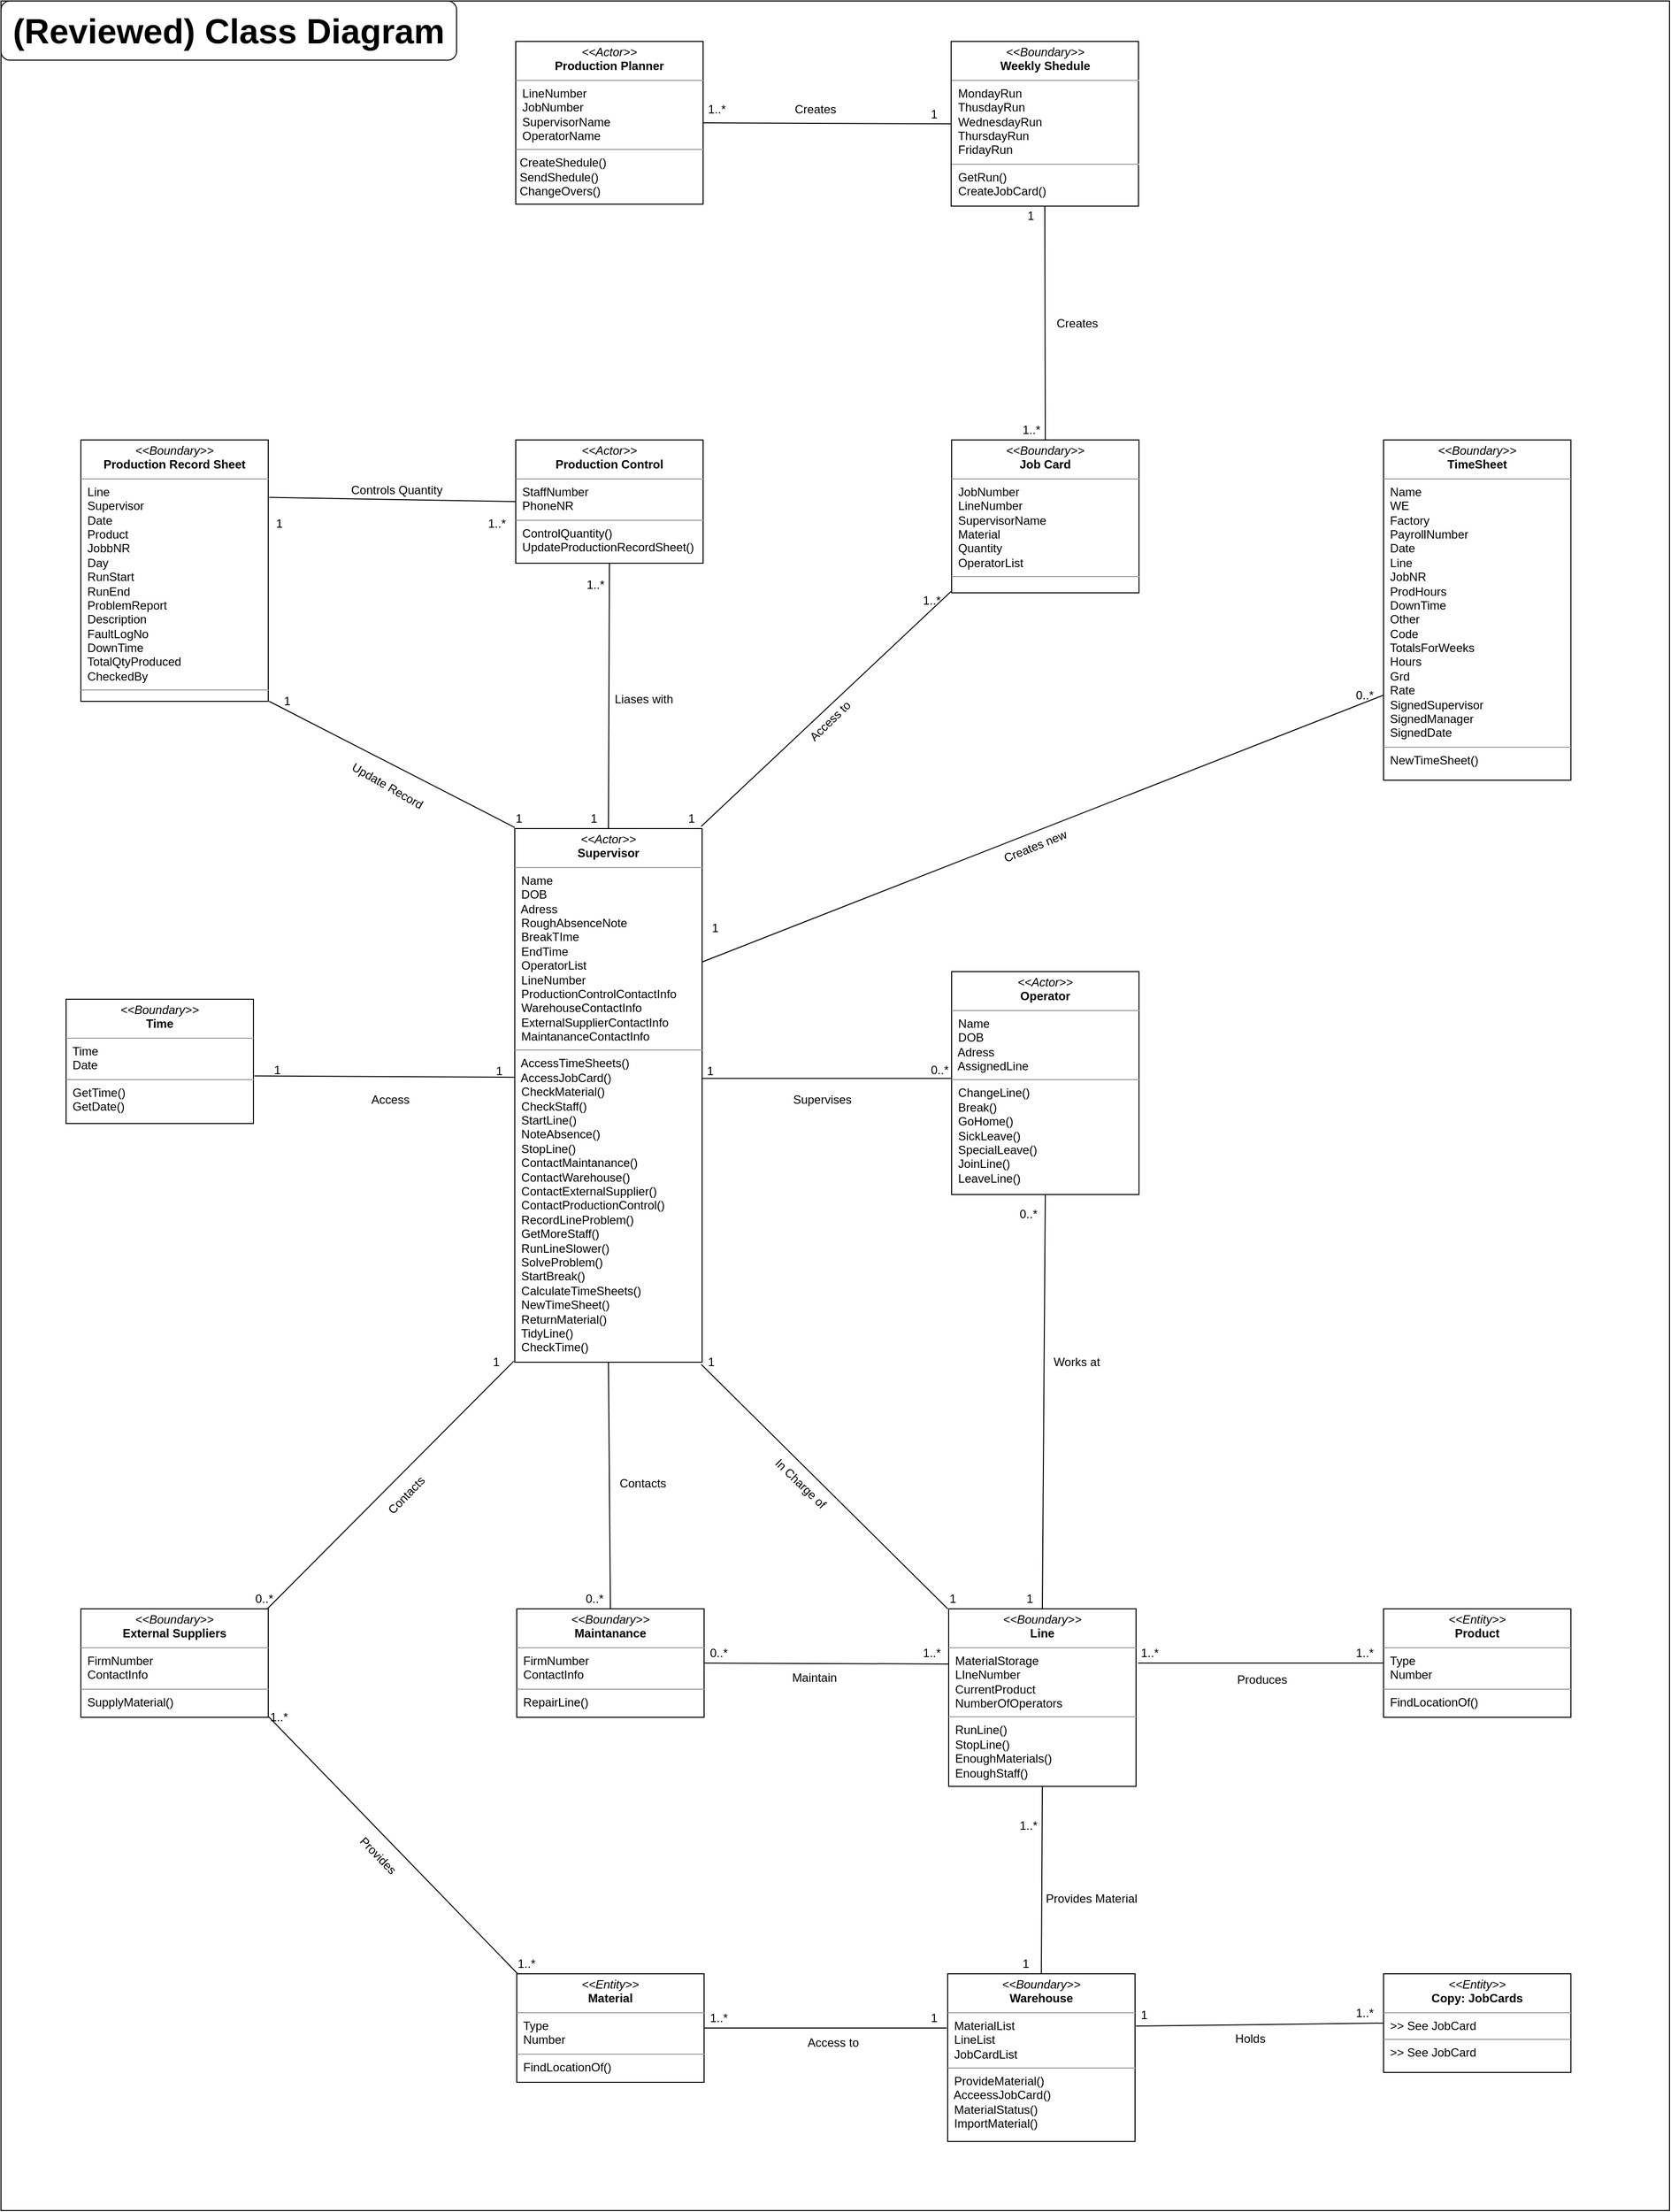 <mxfile version="12.2.7" type="device" pages="1"><diagram id="5QworketsmfXrY-JUA5G" name="Page-1"><mxGraphModel dx="2875" dy="2269" grid="1" gridSize="10" guides="1" tooltips="1" connect="1" arrows="1" fold="1" page="1" pageScale="1" pageWidth="827" pageHeight="1169" math="0" shadow="0"><root><mxCell id="0"/><mxCell id="1" parent="0"/><mxCell id="z0A65THuKtjMhxNCTM_S-40" value="" style="rounded=0;whiteSpace=wrap;html=1;" vertex="1" parent="1"><mxGeometry x="-2" y="-1000" width="1692" height="2240" as="geometry"/></mxCell><mxCell id="xFAMUJxWdPR2LXAcbmg6-12" value="" style="endArrow=none;html=1;entryX=0.995;entryY=0.468;entryDx=0;entryDy=0;exitX=0;exitY=0.479;exitDx=0;exitDy=0;entryPerimeter=0;exitPerimeter=0;" parent="1" source="z0A65THuKtjMhxNCTM_S-24" target="z0A65THuKtjMhxNCTM_S-9" edge="1"><mxGeometry width="50" height="50" relative="1" as="geometry"><mxPoint x="960" y="74" as="sourcePoint"/><mxPoint x="749.5" y="370" as="targetPoint"/></mxGeometry></mxCell><mxCell id="xFAMUJxWdPR2LXAcbmg6-13" value="" style="shape=image;html=1;verticalAlign=top;verticalLabelPosition=bottom;labelBackgroundColor=#ffffff;imageAspect=0;aspect=fixed;image=https://cdn4.iconfinder.com/data/icons/ionicons/512/icon-arrow-right-b-128.png" parent="1" vertex="1"><mxGeometry x="856" y="100" width="28" height="28" as="geometry"/></mxCell><mxCell id="xFAMUJxWdPR2LXAcbmg6-15" value="" style="shape=image;html=1;verticalAlign=top;verticalLabelPosition=bottom;labelBackgroundColor=#ffffff;imageAspect=0;aspect=fixed;image=https://cdn4.iconfinder.com/data/icons/ionicons/512/icon-arrow-right-b-128.png;rotation=35;" parent="1" vertex="1"><mxGeometry x="826" y="517.5" width="28" height="28" as="geometry"/></mxCell><mxCell id="xFAMUJxWdPR2LXAcbmg6-16" value="Supervises" style="text;html=1;strokeColor=none;fillColor=none;align=center;verticalAlign=middle;whiteSpace=wrap;rounded=0;" parent="1" vertex="1"><mxGeometry x="796" y="104" width="70" height="20" as="geometry"/></mxCell><mxCell id="xFAMUJxWdPR2LXAcbmg6-19" value="" style="endArrow=none;html=1;entryX=0.995;entryY=1.004;entryDx=0;entryDy=0;exitX=-0.005;exitY=0;exitDx=0;exitDy=0;entryPerimeter=0;exitPerimeter=0;" parent="1" source="z0A65THuKtjMhxNCTM_S-27" target="z0A65THuKtjMhxNCTM_S-9" edge="1"><mxGeometry width="50" height="50" relative="1" as="geometry"><mxPoint x="917.18" y="595.5" as="sourcePoint"/><mxPoint x="674.32" y="382.65" as="targetPoint"/></mxGeometry></mxCell><mxCell id="xFAMUJxWdPR2LXAcbmg6-20" value="In Charge of" style="text;html=1;strokeColor=none;fillColor=none;align=center;verticalAlign=middle;whiteSpace=wrap;rounded=0;rotation=44;" parent="1" vertex="1"><mxGeometry x="773.5" y="493" width="70" height="20" as="geometry"/></mxCell><mxCell id="xFAMUJxWdPR2LXAcbmg6-23" value="" style="endArrow=none;html=1;entryX=0.5;entryY=0;entryDx=0;entryDy=0;exitX=0.5;exitY=1;exitDx=0;exitDy=0;" parent="1" source="z0A65THuKtjMhxNCTM_S-27" target="z0A65THuKtjMhxNCTM_S-32" edge="1"><mxGeometry width="50" height="50" relative="1" as="geometry"><mxPoint x="1226" y="798" as="sourcePoint"/><mxPoint x="1226" y="1034" as="targetPoint"/></mxGeometry></mxCell><mxCell id="xFAMUJxWdPR2LXAcbmg6-24" value="" style="shape=image;html=1;verticalAlign=top;verticalLabelPosition=bottom;labelBackgroundColor=#ffffff;imageAspect=0;aspect=fixed;image=https://cdn4.iconfinder.com/data/icons/ionicons/512/icon-arrow-right-b-128.png;direction=north;" parent="1" vertex="1"><mxGeometry x="1054" y="888" width="28" height="28" as="geometry"/></mxCell><mxCell id="xFAMUJxWdPR2LXAcbmg6-25" value="Provides Material" style="text;html=1;strokeColor=none;fillColor=none;align=center;verticalAlign=middle;whiteSpace=wrap;rounded=0;" parent="1" vertex="1"><mxGeometry x="1054" y="914" width="100" height="20" as="geometry"/></mxCell><mxCell id="xFAMUJxWdPR2LXAcbmg6-30" value="" style="endArrow=none;html=1;entryX=1;entryY=0.5;entryDx=0;entryDy=0;" parent="1" target="z0A65THuKtjMhxNCTM_S-30" edge="1"><mxGeometry width="50" height="50" relative="1" as="geometry"><mxPoint x="957" y="1055" as="sourcePoint"/><mxPoint x="928.5" y="1189" as="targetPoint"/></mxGeometry></mxCell><mxCell id="xFAMUJxWdPR2LXAcbmg6-31" value="Holds" style="text;html=1;strokeColor=none;fillColor=none;align=center;verticalAlign=middle;whiteSpace=wrap;rounded=0;" parent="1" vertex="1"><mxGeometry x="1229.5" y="1056" width="70" height="20" as="geometry"/></mxCell><mxCell id="xFAMUJxWdPR2LXAcbmg6-32" value="" style="shape=image;html=1;verticalAlign=top;verticalLabelPosition=bottom;labelBackgroundColor=#ffffff;imageAspect=0;aspect=fixed;image=https://cdn4.iconfinder.com/data/icons/ionicons/512/icon-arrow-right-b-128.png;rotation=90;direction=north;" parent="1" vertex="1"><mxGeometry x="1276" y="1052" width="28" height="28" as="geometry"/></mxCell><mxCell id="xFAMUJxWdPR2LXAcbmg6-35" value="" style="endArrow=none;html=1;entryX=1.005;entryY=0.617;entryDx=0;entryDy=0;entryPerimeter=0;exitX=0;exitY=0.466;exitDx=0;exitDy=0;exitPerimeter=0;" parent="1" source="z0A65THuKtjMhxNCTM_S-9" target="z0A65THuKtjMhxNCTM_S-20" edge="1"><mxGeometry width="50" height="50" relative="1" as="geometry"><mxPoint x="510" y="90" as="sourcePoint"/><mxPoint x="280" y="95" as="targetPoint"/></mxGeometry></mxCell><mxCell id="xFAMUJxWdPR2LXAcbmg6-36" value="Access" style="text;html=1;strokeColor=none;fillColor=none;align=center;verticalAlign=middle;whiteSpace=wrap;rounded=0;rotation=0;" parent="1" vertex="1"><mxGeometry x="358" y="104" width="70" height="20" as="geometry"/></mxCell><mxCell id="xFAMUJxWdPR2LXAcbmg6-38" value="" style="endArrow=none;html=1;entryX=0.5;entryY=0;entryDx=0;entryDy=0;exitX=0.5;exitY=1;exitDx=0;exitDy=0;" parent="1" source="z0A65THuKtjMhxNCTM_S-24" target="z0A65THuKtjMhxNCTM_S-27" edge="1"><mxGeometry width="50" height="50" relative="1" as="geometry"><mxPoint x="1216.5" y="267.5" as="sourcePoint"/><mxPoint x="1216.5" y="487.5" as="targetPoint"/></mxGeometry></mxCell><mxCell id="xFAMUJxWdPR2LXAcbmg6-39" value="" style="shape=image;html=1;verticalAlign=top;verticalLabelPosition=bottom;labelBackgroundColor=#ffffff;imageAspect=0;aspect=fixed;image=https://cdn4.iconfinder.com/data/icons/ionicons/512/icon-arrow-right-b-128.png;rotation=-180;direction=north;" parent="1" vertex="1"><mxGeometry x="1061" y="380" width="28" height="28" as="geometry"/></mxCell><mxCell id="xFAMUJxWdPR2LXAcbmg6-40" value="Works at" style="text;html=1;strokeColor=none;fillColor=none;align=center;verticalAlign=middle;whiteSpace=wrap;rounded=0;rotation=0;" parent="1" vertex="1"><mxGeometry x="1054" y="370" width="70" height="20" as="geometry"/></mxCell><mxCell id="xFAMUJxWdPR2LXAcbmg6-42" value="" style="endArrow=none;html=1;entryX=0.5;entryY=0;entryDx=0;entryDy=0;exitX=0.5;exitY=1;exitDx=0;exitDy=0;" parent="1" source="z0A65THuKtjMhxNCTM_S-14" target="z0A65THuKtjMhxNCTM_S-9" edge="1"><mxGeometry width="50" height="50" relative="1" as="geometry"><mxPoint x="600" y="-395.5" as="sourcePoint"/><mxPoint x="600" y="-165.5" as="targetPoint"/></mxGeometry></mxCell><mxCell id="xFAMUJxWdPR2LXAcbmg6-43" value="" style="shape=image;html=1;verticalAlign=top;verticalLabelPosition=bottom;labelBackgroundColor=#ffffff;imageAspect=0;aspect=fixed;image=https://cdn4.iconfinder.com/data/icons/ionicons/512/icon-arrow-right-b-128.png;rotation=90;direction=west;" parent="1" vertex="1"><mxGeometry x="615" y="-320.5" width="28" height="28" as="geometry"/></mxCell><mxCell id="xFAMUJxWdPR2LXAcbmg6-44" value="Liases with" style="text;html=1;strokeColor=none;fillColor=none;align=center;verticalAlign=middle;whiteSpace=wrap;rounded=0;" parent="1" vertex="1"><mxGeometry x="615" y="-302.5" width="70" height="20" as="geometry"/></mxCell><mxCell id="xFAMUJxWdPR2LXAcbmg6-46" value="" style="endArrow=none;html=1;entryX=1.005;entryY=0.22;entryDx=0;entryDy=0;exitX=0;exitY=0.5;exitDx=0;exitDy=0;entryPerimeter=0;" parent="1" source="z0A65THuKtjMhxNCTM_S-14" target="z0A65THuKtjMhxNCTM_S-17" edge="1"><mxGeometry width="50" height="50" relative="1" as="geometry"><mxPoint x="514.5" y="-584.5" as="sourcePoint"/><mxPoint x="274.5" y="-584.5" as="targetPoint"/></mxGeometry></mxCell><mxCell id="xFAMUJxWdPR2LXAcbmg6-47" value="" style="shape=image;html=1;verticalAlign=top;verticalLabelPosition=bottom;labelBackgroundColor=#ffffff;imageAspect=0;aspect=fixed;image=https://cdn4.iconfinder.com/data/icons/ionicons/512/icon-arrow-right-b-128.png;direction=west;" parent="1" vertex="1"><mxGeometry x="332" y="-518" width="28" height="28" as="geometry"/></mxCell><mxCell id="xFAMUJxWdPR2LXAcbmg6-48" value="Controls Quantity" style="text;html=1;strokeColor=none;fillColor=none;align=center;verticalAlign=middle;whiteSpace=wrap;rounded=0;" parent="1" vertex="1"><mxGeometry x="342" y="-514" width="115" height="20" as="geometry"/></mxCell><mxCell id="xFAMUJxWdPR2LXAcbmg6-49" value="" style="endArrow=none;html=1;entryX=0;entryY=-0.002;entryDx=0;entryDy=0;exitX=1.005;exitY=1;exitDx=0;exitDy=0;entryPerimeter=0;exitPerimeter=0;" parent="1" source="z0A65THuKtjMhxNCTM_S-17" target="z0A65THuKtjMhxNCTM_S-9" edge="1"><mxGeometry width="50" height="50" relative="1" as="geometry"><mxPoint x="198" y="-238" as="sourcePoint"/><mxPoint x="439.98" y="-10" as="targetPoint"/></mxGeometry></mxCell><mxCell id="xFAMUJxWdPR2LXAcbmg6-50" value="" style="shape=image;html=1;verticalAlign=top;verticalLabelPosition=bottom;labelBackgroundColor=#ffffff;imageAspect=0;aspect=fixed;image=https://cdn4.iconfinder.com/data/icons/ionicons/512/icon-arrow-right-b-128.png;rotation=-65;direction=north;" parent="1" vertex="1"><mxGeometry x="334" y="-243.5" width="28" height="28" as="geometry"/></mxCell><mxCell id="xFAMUJxWdPR2LXAcbmg6-51" value="Update Record" style="text;html=1;strokeColor=none;fillColor=none;align=center;verticalAlign=middle;whiteSpace=wrap;rounded=0;rotation=30;direction=west;" parent="1" vertex="1"><mxGeometry x="342" y="-215.5" width="96" height="23" as="geometry"/></mxCell><mxCell id="xFAMUJxWdPR2LXAcbmg6-57" value="" style="shape=image;html=1;verticalAlign=top;verticalLabelPosition=bottom;labelBackgroundColor=#ffffff;imageAspect=0;aspect=fixed;image=https://cdn4.iconfinder.com/data/icons/ionicons/512/icon-arrow-right-b-128.png;direction=west;" parent="1" vertex="1"><mxGeometry x="348" y="99" width="28" height="28" as="geometry"/></mxCell><mxCell id="xFAMUJxWdPR2LXAcbmg6-58" value="" style="endArrow=none;html=1;entryX=0.995;entryY=-0.004;entryDx=0;entryDy=0;exitX=-0.003;exitY=0.991;exitDx=0;exitDy=0;entryPerimeter=0;exitPerimeter=0;" parent="1" source="z0A65THuKtjMhxNCTM_S-4" target="z0A65THuKtjMhxNCTM_S-9" edge="1"><mxGeometry width="50" height="50" relative="1" as="geometry"><mxPoint x="950.98" y="-405.5" as="sourcePoint"/><mxPoint x="707.02" y="-173.5" as="targetPoint"/></mxGeometry></mxCell><mxCell id="xFAMUJxWdPR2LXAcbmg6-63" value="" style="endArrow=none;html=1;entryX=1;entryY=0.25;entryDx=0;entryDy=0;exitX=0;exitY=0.75;exitDx=0;exitDy=0;" parent="1" source="z0A65THuKtjMhxNCTM_S-22" target="z0A65THuKtjMhxNCTM_S-9" edge="1"><mxGeometry width="50" height="50" relative="1" as="geometry"><mxPoint x="1390" y="-244" as="sourcePoint"/><mxPoint x="820" y="-13" as="targetPoint"/></mxGeometry></mxCell><mxCell id="xFAMUJxWdPR2LXAcbmg6-64" value="" style="endArrow=none;html=1;entryX=1;entryY=0.5;entryDx=0;entryDy=0;exitX=0;exitY=0.5;exitDx=0;exitDy=0;" parent="1" source="z0A65THuKtjMhxNCTM_S-2" target="z0A65THuKtjMhxNCTM_S-1" edge="1"><mxGeometry width="50" height="50" relative="1" as="geometry"><mxPoint x="977" y="-890.5" as="sourcePoint"/><mxPoint x="737" y="-890.5" as="targetPoint"/></mxGeometry></mxCell><mxCell id="xFAMUJxWdPR2LXAcbmg6-65" value="" style="endArrow=none;html=1;entryX=0.5;entryY=0;entryDx=0;entryDy=0;exitX=0.5;exitY=1;exitDx=0;exitDy=0;" parent="1" source="z0A65THuKtjMhxNCTM_S-2" target="z0A65THuKtjMhxNCTM_S-4" edge="1"><mxGeometry width="50" height="50" relative="1" as="geometry"><mxPoint x="1081.5" y="-795.5" as="sourcePoint"/><mxPoint x="1081.5" y="-586.5" as="targetPoint"/></mxGeometry></mxCell><mxCell id="xFAMUJxWdPR2LXAcbmg6-67" value="" style="endArrow=none;html=1;entryX=1.005;entryY=0.312;entryDx=0;entryDy=0;exitX=0;exitY=0.5;exitDx=0;exitDy=0;entryPerimeter=0;" parent="1" source="z0A65THuKtjMhxNCTM_S-36" target="z0A65THuKtjMhxNCTM_S-32" edge="1"><mxGeometry width="50" height="50" relative="1" as="geometry"><mxPoint x="1414" y="1150" as="sourcePoint"/><mxPoint x="1194" y="1150" as="targetPoint"/></mxGeometry></mxCell><mxCell id="xFAMUJxWdPR2LXAcbmg6-68" value="Access to" style="text;html=1;strokeColor=none;fillColor=none;align=center;verticalAlign=middle;whiteSpace=wrap;rounded=0;" parent="1" vertex="1"><mxGeometry x="791.5" y="1060" width="100" height="20" as="geometry"/></mxCell><mxCell id="xFAMUJxWdPR2LXAcbmg6-70" value="" style="shape=image;html=1;verticalAlign=top;verticalLabelPosition=bottom;labelBackgroundColor=#ffffff;imageAspect=0;aspect=fixed;image=https://cdn4.iconfinder.com/data/icons/ionicons/512/icon-arrow-right-b-128.png;direction=west;" parent="1" vertex="1"><mxGeometry x="795.5" y="1055" width="28" height="28" as="geometry"/></mxCell><mxCell id="xFAMUJxWdPR2LXAcbmg6-71" value="" style="shape=image;html=1;verticalAlign=top;verticalLabelPosition=bottom;labelBackgroundColor=#ffffff;imageAspect=0;aspect=fixed;image=https://cdn4.iconfinder.com/data/icons/ionicons/512/icon-arrow-right-b-128.png;rotation=-27;" parent="1" vertex="1"><mxGeometry x="1078" y="-171" width="28" height="28" as="geometry"/></mxCell><mxCell id="xFAMUJxWdPR2LXAcbmg6-72" value="Creates new" style="text;html=1;strokeColor=none;fillColor=none;align=center;verticalAlign=middle;whiteSpace=wrap;rounded=0;rotation=-22;" parent="1" vertex="1"><mxGeometry x="1002" y="-153" width="90" height="20" as="geometry"/></mxCell><mxCell id="xFAMUJxWdPR2LXAcbmg6-76" value="Access to" style="text;html=1;strokeColor=none;fillColor=none;align=center;verticalAlign=middle;whiteSpace=wrap;rounded=0;rotation=-44;" parent="1" vertex="1"><mxGeometry x="794" y="-280" width="90" height="20" as="geometry"/></mxCell><mxCell id="xFAMUJxWdPR2LXAcbmg6-79" value="" style="shape=image;html=1;verticalAlign=top;verticalLabelPosition=bottom;labelBackgroundColor=#ffffff;imageAspect=0;aspect=fixed;image=https://cdn4.iconfinder.com/data/icons/ionicons/512/icon-arrow-right-b-128.png;rotation=135;direction=west;" parent="1" vertex="1"><mxGeometry x="854" y="-306.5" width="28" height="28" as="geometry"/></mxCell><mxCell id="xFAMUJxWdPR2LXAcbmg6-80" value="" style="shape=image;html=1;verticalAlign=top;verticalLabelPosition=bottom;labelBackgroundColor=#ffffff;imageAspect=0;aspect=fixed;image=https://cdn4.iconfinder.com/data/icons/ionicons/512/icon-arrow-right-b-128.png;rotation=90;direction=north;" parent="1" vertex="1"><mxGeometry x="840" y="-904.5" width="28" height="28" as="geometry"/></mxCell><mxCell id="xFAMUJxWdPR2LXAcbmg6-81" value="Creates" style="text;html=1;strokeColor=none;fillColor=none;align=center;verticalAlign=middle;whiteSpace=wrap;rounded=0;" parent="1" vertex="1"><mxGeometry x="789" y="-900.5" width="70" height="20" as="geometry"/></mxCell><mxCell id="xFAMUJxWdPR2LXAcbmg6-82" value="Creates" style="text;html=1;align=center;verticalAlign=middle;whiteSpace=wrap;rounded=0;rotation=0;" parent="1" vertex="1"><mxGeometry x="1061.5" y="-683" width="55" height="20" as="geometry"/></mxCell><mxCell id="xFAMUJxWdPR2LXAcbmg6-83" value="" style="shape=image;html=1;verticalAlign=top;verticalLabelPosition=bottom;labelBackgroundColor=#ffffff;imageAspect=0;aspect=fixed;image=https://cdn4.iconfinder.com/data/icons/ionicons/512/icon-arrow-right-b-128.png;rotation=0;direction=south;" parent="1" vertex="1"><mxGeometry x="1056.5" y="-671" width="28" height="28" as="geometry"/></mxCell><mxCell id="xFAMUJxWdPR2LXAcbmg6-90" value="" style="endArrow=none;html=1;entryX=-0.005;entryY=0.998;entryDx=0;entryDy=0;entryPerimeter=0;exitX=0.995;exitY=0;exitDx=0;exitDy=0;exitPerimeter=0;" parent="1" target="z0A65THuKtjMhxNCTM_S-9" edge="1" source="z0A65THuKtjMhxNCTM_S-25"><mxGeometry width="50" height="50" relative="1" as="geometry"><mxPoint x="260" y="550" as="sourcePoint"/><mxPoint x="499.33" y="329.55" as="targetPoint"/></mxGeometry></mxCell><mxCell id="xFAMUJxWdPR2LXAcbmg6-91" value="" style="endArrow=none;html=1;exitX=0.5;exitY=0;exitDx=0;exitDy=0;entryX=0.5;entryY=1;entryDx=0;entryDy=0;" parent="1" source="z0A65THuKtjMhxNCTM_S-5" target="z0A65THuKtjMhxNCTM_S-9" edge="1"><mxGeometry width="50" height="50" relative="1" as="geometry"><mxPoint x="771.5" y="571" as="sourcePoint"/><mxPoint x="771.5" y="350" as="targetPoint"/></mxGeometry></mxCell><mxCell id="xFAMUJxWdPR2LXAcbmg6-92" value="" style="endArrow=none;html=1;entryX=0.005;entryY=0;entryDx=0;entryDy=0;exitX=1;exitY=0.991;exitDx=0;exitDy=0;exitPerimeter=0;entryPerimeter=0;" parent="1" source="z0A65THuKtjMhxNCTM_S-25" target="z0A65THuKtjMhxNCTM_S-30" edge="1"><mxGeometry width="50" height="50" relative="1" as="geometry"><mxPoint x="269.5" y="1150.5" as="sourcePoint"/><mxPoint x="506.48" y="1387.5" as="targetPoint"/></mxGeometry></mxCell><mxCell id="xFAMUJxWdPR2LXAcbmg6-93" value="" style="endArrow=none;html=1;exitX=1;exitY=0.5;exitDx=0;exitDy=0;entryX=0.011;entryY=0.311;entryDx=0;entryDy=0;entryPerimeter=0;" parent="1" source="z0A65THuKtjMhxNCTM_S-5" target="z0A65THuKtjMhxNCTM_S-27" edge="1"><mxGeometry width="50" height="50" relative="1" as="geometry"><mxPoint x="703" y="830" as="sourcePoint"/><mxPoint x="943" y="829" as="targetPoint"/></mxGeometry></mxCell><mxCell id="xFAMUJxWdPR2LXAcbmg6-94" value="" style="shape=image;html=1;verticalAlign=top;verticalLabelPosition=bottom;labelBackgroundColor=#ffffff;imageAspect=0;aspect=fixed;image=https://cdn4.iconfinder.com/data/icons/ionicons/512/icon-arrow-right-b-128.png;direction=east;" parent="1" vertex="1"><mxGeometry x="843.5" y="685" width="28" height="28" as="geometry"/></mxCell><mxCell id="xFAMUJxWdPR2LXAcbmg6-95" value="Maintain" style="text;html=1;strokeColor=none;fillColor=none;align=center;verticalAlign=middle;whiteSpace=wrap;rounded=0;" parent="1" vertex="1"><mxGeometry x="795.5" y="690" width="54" height="20" as="geometry"/></mxCell><mxCell id="xFAMUJxWdPR2LXAcbmg6-97" value="" style="shape=image;html=1;verticalAlign=top;verticalLabelPosition=bottom;labelBackgroundColor=#ffffff;imageAspect=0;aspect=fixed;image=https://cdn4.iconfinder.com/data/icons/ionicons/512/icon-arrow-right-b-128.png;rotation=-91;direction=west;" parent="1" vertex="1"><mxGeometry x="621" y="503" width="28" height="28" as="geometry"/></mxCell><mxCell id="xFAMUJxWdPR2LXAcbmg6-98" value="Contacts" style="text;html=1;strokeColor=none;fillColor=none;align=center;verticalAlign=middle;whiteSpace=wrap;rounded=0;rotation=0;" parent="1" vertex="1"><mxGeometry x="614" y="493" width="70" height="20" as="geometry"/></mxCell><mxCell id="xFAMUJxWdPR2LXAcbmg6-99" value="" style="shape=image;html=1;verticalAlign=top;verticalLabelPosition=bottom;labelBackgroundColor=#ffffff;imageAspect=0;aspect=fixed;image=https://cdn4.iconfinder.com/data/icons/ionicons/512/icon-arrow-right-b-128.png;rotation=-45;direction=west;" parent="1" vertex="1"><mxGeometry x="370" y="525.5" width="28" height="28" as="geometry"/></mxCell><mxCell id="xFAMUJxWdPR2LXAcbmg6-100" value="Contacts" style="text;html=1;strokeColor=none;fillColor=none;align=center;verticalAlign=middle;whiteSpace=wrap;rounded=0;rotation=-46;direction=south;" parent="1" vertex="1"><mxGeometry x="376" y="503" width="66" height="23" as="geometry"/></mxCell><mxCell id="xFAMUJxWdPR2LXAcbmg6-101" value="" style="shape=image;html=1;verticalAlign=top;verticalLabelPosition=bottom;labelBackgroundColor=#ffffff;imageAspect=0;aspect=fixed;image=https://cdn4.iconfinder.com/data/icons/ionicons/512/icon-arrow-right-b-128.png;rotation=-135;direction=west;" parent="1" vertex="1"><mxGeometry x="387.5" y="888" width="28" height="28" as="geometry"/></mxCell><mxCell id="xFAMUJxWdPR2LXAcbmg6-102" value="Provides" style="text;html=1;strokeColor=none;fillColor=none;align=center;verticalAlign=middle;whiteSpace=wrap;rounded=0;rotation=46;" parent="1" vertex="1"><mxGeometry x="344.5" y="870" width="71" height="20" as="geometry"/></mxCell><mxCell id="xFAMUJxWdPR2LXAcbmg6-106" value="" style="endArrow=none;html=1;entryX=0;entryY=0.5;entryDx=0;entryDy=0;" parent="1" target="z0A65THuKtjMhxNCTM_S-29" edge="1"><mxGeometry width="50" height="50" relative="1" as="geometry"><mxPoint x="1151" y="685" as="sourcePoint"/><mxPoint x="1390" y="772" as="targetPoint"/></mxGeometry></mxCell><mxCell id="xFAMUJxWdPR2LXAcbmg6-107" value="" style="shape=image;html=1;verticalAlign=top;verticalLabelPosition=bottom;labelBackgroundColor=#ffffff;imageAspect=0;aspect=fixed;image=https://cdn4.iconfinder.com/data/icons/ionicons/512/icon-arrow-right-b-128.png;direction=east;" parent="1" vertex="1"><mxGeometry x="1298" y="687" width="28" height="28" as="geometry"/></mxCell><mxCell id="xFAMUJxWdPR2LXAcbmg6-108" value="Produces" style="text;html=1;strokeColor=none;fillColor=none;align=center;verticalAlign=middle;whiteSpace=wrap;rounded=0;" parent="1" vertex="1"><mxGeometry x="1250" y="692" width="54" height="20" as="geometry"/></mxCell><mxCell id="xFAMUJxWdPR2LXAcbmg6-115" value="&lt;font style=&quot;font-size: 35px&quot;&gt;&lt;b&gt;&lt;font style=&quot;font-size: 35px&quot;&gt;(Reviewed) Class Diagram &lt;/font&gt;&lt;/b&gt;&lt;/font&gt;" style="rounded=1;whiteSpace=wrap;html=1;" parent="1" vertex="1"><mxGeometry x="-2" y="-1000" width="462" height="60" as="geometry"/></mxCell><mxCell id="xFAMUJxWdPR2LXAcbmg6-116" value="1" style="text;html=1;resizable=0;points=[];autosize=1;align=left;verticalAlign=top;spacingTop=-4;" parent="1" vertex="1"><mxGeometry x="966.5" y="-872.5" width="20" height="20" as="geometry"/></mxCell><mxCell id="xFAMUJxWdPR2LXAcbmg6-117" value="1..*" style="text;html=1;resizable=0;points=[];autosize=1;align=left;verticalAlign=top;spacingTop=-4;" parent="1" vertex="1"><mxGeometry x="713" y="-900.5" width="30" height="20" as="geometry"/></mxCell><mxCell id="xFAMUJxWdPR2LXAcbmg6-118" value="0..*" style="text;html=1;resizable=0;points=[];autosize=1;align=left;verticalAlign=top;spacingTop=-4;" parent="1" vertex="1"><mxGeometry x="254" y="610" width="30" height="20" as="geometry"/></mxCell><mxCell id="xFAMUJxWdPR2LXAcbmg6-120" value="1" style="text;html=1;resizable=0;points=[];autosize=1;align=left;verticalAlign=top;spacingTop=-4;" parent="1" vertex="1"><mxGeometry x="1036.5" y="-792" width="20" height="20" as="geometry"/></mxCell><mxCell id="xFAMUJxWdPR2LXAcbmg6-121" value="1..*" style="text;html=1;resizable=0;points=[];autosize=1;align=left;verticalAlign=top;spacingTop=-4;" parent="1" vertex="1"><mxGeometry x="1031.5" y="-575" width="30" height="20" as="geometry"/></mxCell><mxCell id="xFAMUJxWdPR2LXAcbmg6-122" value="1..*" style="text;html=1;resizable=0;points=[];autosize=1;align=left;verticalAlign=top;spacingTop=-4;" parent="1" vertex="1"><mxGeometry x="930.5" y="-402.5" width="30" height="20" as="geometry"/></mxCell><mxCell id="xFAMUJxWdPR2LXAcbmg6-125" value="1" style="text;html=1;resizable=0;points=[];autosize=1;align=left;verticalAlign=top;spacingTop=-4;" parent="1" vertex="1"><mxGeometry x="693" y="-181" width="20" height="20" as="geometry"/></mxCell><mxCell id="xFAMUJxWdPR2LXAcbmg6-126" value="1" style="text;html=1;resizable=0;points=[];autosize=1;align=left;verticalAlign=top;spacingTop=-4;" parent="1" vertex="1"><mxGeometry x="717" y="-70" width="20" height="20" as="geometry"/></mxCell><mxCell id="xFAMUJxWdPR2LXAcbmg6-127" value="1" style="text;html=1;resizable=0;points=[];autosize=1;align=left;verticalAlign=top;spacingTop=-4;" parent="1" vertex="1"><mxGeometry x="711.5" y="75" width="20" height="20" as="geometry"/></mxCell><mxCell id="xFAMUJxWdPR2LXAcbmg6-128" value="1" style="text;html=1;resizable=0;points=[];autosize=1;align=left;verticalAlign=top;spacingTop=-4;" parent="1" vertex="1"><mxGeometry x="713" y="370" width="20" height="20" as="geometry"/></mxCell><mxCell id="xFAMUJxWdPR2LXAcbmg6-129" value="1" style="text;html=1;resizable=0;points=[];autosize=1;align=left;verticalAlign=top;spacingTop=-4;" parent="1" vertex="1"><mxGeometry x="594.5" y="350" width="20" height="20" as="geometry"/></mxCell><mxCell id="xFAMUJxWdPR2LXAcbmg6-130" value="1" style="text;html=1;resizable=0;points=[];autosize=1;align=left;verticalAlign=top;spacingTop=-4;" parent="1" vertex="1"><mxGeometry x="495" y="370" width="20" height="20" as="geometry"/></mxCell><mxCell id="xFAMUJxWdPR2LXAcbmg6-131" value="1" style="text;html=1;resizable=0;points=[];autosize=1;align=left;verticalAlign=top;spacingTop=-4;" parent="1" vertex="1"><mxGeometry x="498" y="75" width="20" height="20" as="geometry"/></mxCell><mxCell id="xFAMUJxWdPR2LXAcbmg6-132" value="1" style="text;html=1;resizable=0;points=[];autosize=1;align=left;verticalAlign=top;spacingTop=-4;" parent="1" vertex="1"><mxGeometry x="518" y="-181" width="20" height="20" as="geometry"/></mxCell><mxCell id="xFAMUJxWdPR2LXAcbmg6-133" value="1" style="text;html=1;resizable=0;points=[];autosize=1;align=left;verticalAlign=top;spacingTop=-4;" parent="1" vertex="1"><mxGeometry x="594" y="-181" width="20" height="20" as="geometry"/></mxCell><mxCell id="xFAMUJxWdPR2LXAcbmg6-134" value="1..*" style="text;html=1;resizable=0;points=[];autosize=1;align=left;verticalAlign=top;spacingTop=-4;" parent="1" vertex="1"><mxGeometry x="590" y="-418" width="30" height="20" as="geometry"/></mxCell><mxCell id="xFAMUJxWdPR2LXAcbmg6-135" value="1" style="text;html=1;resizable=0;points=[];autosize=1;align=left;verticalAlign=top;spacingTop=-4;" parent="1" vertex="1"><mxGeometry x="275" y="-480" width="20" height="20" as="geometry"/></mxCell><mxCell id="xFAMUJxWdPR2LXAcbmg6-136" value="1..*" style="text;html=1;resizable=0;points=[];autosize=1;align=left;verticalAlign=top;spacingTop=-4;" parent="1" vertex="1"><mxGeometry x="490" y="-480" width="30" height="20" as="geometry"/></mxCell><mxCell id="xFAMUJxWdPR2LXAcbmg6-137" value="1" style="text;html=1;resizable=0;points=[];autosize=1;align=left;verticalAlign=top;spacingTop=-4;" parent="1" vertex="1"><mxGeometry x="283" y="-300" width="20" height="20" as="geometry"/></mxCell><mxCell id="xFAMUJxWdPR2LXAcbmg6-138" value="1" style="text;html=1;resizable=0;points=[];autosize=1;align=left;verticalAlign=top;spacingTop=-4;" parent="1" vertex="1"><mxGeometry x="273" y="74" width="20" height="20" as="geometry"/></mxCell><mxCell id="xFAMUJxWdPR2LXAcbmg6-140" value="0..*" style="text;html=1;resizable=0;points=[];autosize=1;align=left;verticalAlign=top;spacingTop=-4;" parent="1" vertex="1"><mxGeometry x="588.5" y="610" width="30" height="20" as="geometry"/></mxCell><mxCell id="xFAMUJxWdPR2LXAcbmg6-142" value="0..*" style="text;html=1;resizable=0;points=[];autosize=1;align=left;verticalAlign=top;spacingTop=-4;" parent="1" vertex="1"><mxGeometry x="714.5" y="665" width="30" height="20" as="geometry"/></mxCell><mxCell id="xFAMUJxWdPR2LXAcbmg6-143" value="1..*" style="text;html=1;resizable=0;points=[];autosize=1;align=left;verticalAlign=top;spacingTop=-4;" parent="1" vertex="1"><mxGeometry x="930.5" y="665" width="30" height="20" as="geometry"/></mxCell><mxCell id="xFAMUJxWdPR2LXAcbmg6-146" value="0..*" style="text;html=1;resizable=0;points=[];autosize=1;align=left;verticalAlign=top;spacingTop=-4;" parent="1" vertex="1"><mxGeometry x="939" y="74" width="30" height="20" as="geometry"/></mxCell><mxCell id="xFAMUJxWdPR2LXAcbmg6-147" value="0..*" style="text;html=1;resizable=0;points=[];autosize=1;align=left;verticalAlign=top;spacingTop=-4;" parent="1" vertex="1"><mxGeometry x="1029" y="220" width="30" height="20" as="geometry"/></mxCell><mxCell id="xFAMUJxWdPR2LXAcbmg6-148" value="1" style="text;html=1;resizable=0;points=[];autosize=1;align=left;verticalAlign=top;spacingTop=-4;" parent="1" vertex="1"><mxGeometry x="1036" y="610" width="20" height="20" as="geometry"/></mxCell><mxCell id="xFAMUJxWdPR2LXAcbmg6-150" value="1..*" style="text;html=1;resizable=0;points=[];autosize=1;align=left;verticalAlign=top;spacingTop=-4;" parent="1" vertex="1"><mxGeometry x="1152" y="665" width="30" height="20" as="geometry"/></mxCell><mxCell id="xFAMUJxWdPR2LXAcbmg6-151" value="1..*" style="text;html=1;resizable=0;points=[];autosize=1;align=left;verticalAlign=top;spacingTop=-4;" parent="1" vertex="1"><mxGeometry x="1370" y="665" width="30" height="20" as="geometry"/></mxCell><mxCell id="xFAMUJxWdPR2LXAcbmg6-153" value="1" style="text;html=1;resizable=0;points=[];autosize=1;align=left;verticalAlign=top;spacingTop=-4;" parent="1" vertex="1"><mxGeometry x="1031.5" y="980" width="20" height="20" as="geometry"/></mxCell><mxCell id="xFAMUJxWdPR2LXAcbmg6-154" value="1..*" style="text;html=1;resizable=0;points=[];autosize=1;align=left;verticalAlign=top;spacingTop=-4;" parent="1" vertex="1"><mxGeometry x="1029" y="840" width="30" height="20" as="geometry"/></mxCell><mxCell id="xFAMUJxWdPR2LXAcbmg6-155" value="1" style="text;html=1;resizable=0;points=[];autosize=1;align=left;verticalAlign=top;spacingTop=-4;" parent="1" vertex="1"><mxGeometry x="1151.5" y="1032" width="20" height="20" as="geometry"/></mxCell><mxCell id="xFAMUJxWdPR2LXAcbmg6-158" value="1" style="text;html=1;resizable=0;points=[];autosize=1;align=left;verticalAlign=top;spacingTop=-4;" parent="1" vertex="1"><mxGeometry x="939" y="1035" width="20" height="20" as="geometry"/></mxCell><mxCell id="xFAMUJxWdPR2LXAcbmg6-159" value="1..*" style="text;html=1;resizable=0;points=[];autosize=1;align=left;verticalAlign=top;spacingTop=-4;" parent="1" vertex="1"><mxGeometry x="714.5" y="1035" width="30" height="20" as="geometry"/></mxCell><mxCell id="xFAMUJxWdPR2LXAcbmg6-162" value="1..*" style="text;html=1;resizable=0;points=[];autosize=1;align=left;verticalAlign=top;spacingTop=-4;" parent="1" vertex="1"><mxGeometry x="269" y="730" width="30" height="20" as="geometry"/></mxCell><mxCell id="xFAMUJxWdPR2LXAcbmg6-163" value="1..*" style="text;html=1;resizable=0;points=[];autosize=1;align=left;verticalAlign=top;spacingTop=-4;" parent="1" vertex="1"><mxGeometry x="520" y="980" width="30" height="20" as="geometry"/></mxCell><mxCell id="xFAMUJxWdPR2LXAcbmg6-164" value="0..*" style="text;html=1;resizable=0;points=[];autosize=1;align=left;verticalAlign=top;spacingTop=-4;" parent="1" vertex="1"><mxGeometry x="1370" y="-306.5" width="30" height="20" as="geometry"/></mxCell><mxCell id="xFAMUJxWdPR2LXAcbmg6-165" value="1" style="text;html=1;resizable=0;points=[];autosize=1;align=left;verticalAlign=top;spacingTop=-4;" parent="1" vertex="1"><mxGeometry x="958" y="610" width="20" height="20" as="geometry"/></mxCell><mxCell id="z0A65THuKtjMhxNCTM_S-1" value="&lt;p style=&quot;margin: 0px ; margin-top: 4px ; text-align: center&quot;&gt;&lt;i&gt;&amp;lt;&amp;lt;Actor&amp;gt;&amp;gt;&lt;/i&gt;&lt;br&gt;&lt;b&gt;Production Planner&lt;br&gt;&lt;/b&gt;&lt;/p&gt;&lt;hr size=&quot;1&quot;&gt;&amp;nbsp; LineNumber&lt;br&gt;&amp;nbsp; JobNumber&lt;br&gt;&amp;nbsp; SupervisorName&lt;br&gt;&amp;nbsp; OperatorName&lt;br&gt;&lt;hr size=&quot;1&quot;&gt;&lt;p style=&quot;margin: 0px ; margin-left: 4px&quot;&gt;CreateShedule()&lt;/p&gt;&lt;p style=&quot;margin: 0px ; margin-left: 4px&quot;&gt;SendShedule()&lt;/p&gt;&lt;p style=&quot;margin: 0px ; margin-left: 4px&quot;&gt;ChangeOvers()&lt;br&gt;&lt;/p&gt;" style="verticalAlign=top;align=left;overflow=fill;fontSize=12;fontFamily=Helvetica;html=1;" vertex="1" parent="1"><mxGeometry x="520" y="-959" width="190" height="165" as="geometry"/></mxCell><mxCell id="z0A65THuKtjMhxNCTM_S-2" value="&lt;p style=&quot;margin: 0px ; margin-top: 4px ; text-align: center&quot;&gt;&lt;i&gt;&amp;lt;&amp;lt;Boundary&amp;gt;&amp;gt;&lt;/i&gt;&lt;br&gt;&lt;b&gt;Weekly Shedule&lt;br&gt;&lt;/b&gt;&lt;/p&gt;&lt;hr size=&quot;1&quot;&gt;&amp;nbsp; MondayRun&lt;br&gt;&amp;nbsp; ThusdayRun&lt;br&gt;&amp;nbsp; WednesdayRun&lt;br&gt;&amp;nbsp; ThursdayRun&lt;br&gt;&amp;nbsp; FridayRun&lt;br&gt;&lt;hr size=&quot;1&quot;&gt;&lt;div&gt;&amp;nbsp; GetRun()&lt;/div&gt;&lt;div&gt;&amp;nbsp; CreateJobCard()&lt;br&gt; &lt;/div&gt;" style="verticalAlign=top;align=left;overflow=fill;fontSize=12;fontFamily=Helvetica;html=1;" vertex="1" parent="1"><mxGeometry x="961.5" y="-959" width="190" height="167" as="geometry"/></mxCell><mxCell id="z0A65THuKtjMhxNCTM_S-4" value="&lt;p style=&quot;margin: 0px ; margin-top: 4px ; text-align: center&quot;&gt;&lt;i&gt;&amp;lt;&amp;lt;Boundary&amp;gt;&amp;gt;&lt;/i&gt;&lt;br&gt;&lt;b&gt;Job Card&lt;br&gt;&lt;/b&gt;&lt;/p&gt;&lt;hr size=&quot;1&quot;&gt;&amp;nbsp; JobNumber&lt;br&gt;&amp;nbsp; LineNumber&lt;br&gt;&amp;nbsp; SupervisorName&lt;br&gt;&amp;nbsp; Material&lt;br&gt;&amp;nbsp; Quantity&lt;br&gt;&amp;nbsp; OperatorList&lt;br&gt;&lt;hr size=&quot;1&quot;&gt;&amp;nbsp;" style="verticalAlign=top;align=left;overflow=fill;fontSize=12;fontFamily=Helvetica;html=1;" vertex="1" parent="1"><mxGeometry x="962" y="-555" width="190" height="155" as="geometry"/></mxCell><mxCell id="z0A65THuKtjMhxNCTM_S-5" value="&lt;p style=&quot;margin: 0px ; margin-top: 4px ; text-align: center&quot;&gt;&lt;i&gt;&amp;lt;&amp;lt;Boundary&amp;gt;&amp;gt;&lt;/i&gt;&lt;br&gt;&lt;b&gt;Maintanance&lt;br&gt;&lt;/b&gt;&lt;/p&gt;&lt;hr size=&quot;1&quot;&gt;&lt;div&gt;&amp;nbsp; FirmNumber&lt;/div&gt;&lt;div&gt;&amp;nbsp; ContactInfo&lt;br&gt;&lt;/div&gt;&lt;hr size=&quot;1&quot;&gt;&lt;div&gt;&amp;nbsp; RepairLine()&lt;/div&gt;" style="verticalAlign=top;align=left;overflow=fill;fontSize=12;fontFamily=Helvetica;html=1;" vertex="1" parent="1"><mxGeometry x="521" y="630" width="190" height="110" as="geometry"/></mxCell><mxCell id="z0A65THuKtjMhxNCTM_S-9" value="&lt;p style=&quot;margin: 0px ; margin-top: 4px ; text-align: center&quot;&gt;&lt;i&gt;&amp;lt;&amp;lt;Actor&amp;gt;&amp;gt;&lt;/i&gt;&lt;br&gt;&lt;b&gt;Supervisor&lt;br&gt;&lt;/b&gt;&lt;/p&gt;&lt;hr size=&quot;1&quot;&gt;&lt;div&gt;&amp;nbsp; Name&lt;/div&gt;&lt;div&gt;&amp;nbsp; DOB&lt;br&gt;&amp;nbsp; Adress&lt;br&gt;&lt;/div&gt;&lt;div&gt;&amp;nbsp; RoughAbsenceNote&lt;/div&gt;&amp;nbsp; BreakTIme&lt;br&gt;&amp;nbsp; EndTime&lt;br&gt;&amp;nbsp; OperatorList&lt;br&gt;&amp;nbsp; LineNumber&lt;br&gt;&amp;nbsp; ProductionControlContactInfo&lt;br&gt;&amp;nbsp; WarehouseContactInfo&lt;br&gt;&amp;nbsp; ExternalSupplierContactInfo&lt;br&gt;&amp;nbsp; MaintananceContactInfo&lt;br&gt;&lt;hr size=&quot;1&quot;&gt;&amp;nbsp; AccessTimeSheets()&lt;br&gt;&amp;nbsp; AccessJobCard()&lt;br&gt;&amp;nbsp; CheckMaterial()&lt;br&gt;&amp;nbsp; CheckStaff()&lt;br&gt;&amp;nbsp; StartLine()&lt;br&gt;&amp;nbsp; NoteAbsence()&lt;br&gt;&amp;nbsp; StopLine()&lt;br&gt;&lt;div&gt;&amp;nbsp; ContactMaintanance()&lt;br&gt;&amp;nbsp; ContactWarehouse()&lt;br&gt;&amp;nbsp; ContactExternalSupplier()&lt;br&gt;&amp;nbsp; ContactProductionControl()&lt;/div&gt;&lt;div&gt;&amp;nbsp; RecordLineProblem()&lt;br&gt;&amp;nbsp; GetMoreStaff()&lt;br&gt;&amp;nbsp; RunLineSlower()&lt;br&gt;&amp;nbsp; SolveProblem()&lt;br&gt;&amp;nbsp; StartBreak()&lt;br&gt;&amp;nbsp; CalculateTimeSheets()&lt;br&gt;&amp;nbsp; NewTimeSheet()&lt;br&gt;&amp;nbsp; ReturnMaterial()&lt;br&gt;&amp;nbsp; TidyLine()&lt;br&gt;&lt;/div&gt;&lt;div&gt;&amp;nbsp; CheckTime()&lt;br&gt;&lt;/div&gt;" style="verticalAlign=top;align=left;overflow=fill;fontSize=12;fontFamily=Helvetica;html=1;" vertex="1" parent="1"><mxGeometry x="519" y="-161" width="190" height="541" as="geometry"/></mxCell><mxCell id="z0A65THuKtjMhxNCTM_S-13" value="1" style="text;html=1;resizable=0;points=[];autosize=1;align=left;verticalAlign=top;spacingTop=-4;" vertex="1" parent="1"><mxGeometry x="939" y="-895.5" width="20" height="20" as="geometry"/></mxCell><mxCell id="z0A65THuKtjMhxNCTM_S-14" value="&lt;p style=&quot;margin: 0px ; margin-top: 4px ; text-align: center&quot;&gt;&lt;i&gt;&amp;lt;&amp;lt;Actor&amp;gt;&amp;gt;&lt;/i&gt;&lt;br&gt;&lt;b&gt;Production Control&lt;br&gt;&lt;/b&gt;&lt;/p&gt;&lt;hr size=&quot;1&quot;&gt;&lt;div&gt;&amp;nbsp; StaffNumber&lt;/div&gt;&amp;nbsp; PhoneNR&lt;br&gt;&lt;hr size=&quot;1&quot;&gt;&amp;nbsp; ControlQuantity()&lt;br&gt;&lt;div&gt;&amp;nbsp; UpdateProductionRecordSheet()&lt;/div&gt;" style="verticalAlign=top;align=left;overflow=fill;fontSize=12;fontFamily=Helvetica;html=1;" vertex="1" parent="1"><mxGeometry x="520" y="-555" width="190" height="125" as="geometry"/></mxCell><mxCell id="z0A65THuKtjMhxNCTM_S-17" value="&lt;p style=&quot;margin: 0px ; margin-top: 4px ; text-align: center&quot;&gt;&lt;i&gt;&amp;lt;&amp;lt;Boundary&amp;gt;&amp;gt;&lt;/i&gt;&lt;br&gt;&lt;b&gt;Production Record Sheet&lt;br&gt;&lt;/b&gt;&lt;/p&gt;&lt;hr size=&quot;1&quot;&gt;&amp;nbsp; Line&lt;br&gt;&amp;nbsp; Supervisor&lt;br&gt;&amp;nbsp; Date&lt;br&gt;&lt;div&gt;&amp;nbsp; Product&lt;/div&gt;&lt;div&gt;&amp;nbsp; JobbNR&lt;br&gt;&amp;nbsp; Day&lt;br&gt;&amp;nbsp; RunStart&lt;br&gt;&amp;nbsp; RunEnd&lt;br&gt;&amp;nbsp; ProblemReport&lt;br&gt;&amp;nbsp; Description&lt;br&gt;&amp;nbsp; FaultLogNo&lt;br&gt;&amp;nbsp; DownTime&lt;br&gt;&amp;nbsp; TotalQtyProduced&lt;br&gt;&amp;nbsp; CheckedBy&amp;nbsp; &lt;br&gt;&lt;/div&gt;&lt;hr size=&quot;1&quot;&gt;" style="verticalAlign=top;align=left;overflow=fill;fontSize=12;fontFamily=Helvetica;html=1;" vertex="1" parent="1"><mxGeometry x="79" y="-555" width="190" height="265" as="geometry"/></mxCell><mxCell id="z0A65THuKtjMhxNCTM_S-20" value="&lt;p style=&quot;margin: 0px ; margin-top: 4px ; text-align: center&quot;&gt;&lt;i&gt;&amp;lt;&amp;lt;Boundary&amp;gt;&amp;gt;&lt;/i&gt;&lt;br&gt;&lt;b&gt;Time&lt;br&gt;&lt;/b&gt;&lt;/p&gt;&lt;hr size=&quot;1&quot;&gt;&amp;nbsp; Time&lt;br&gt;&amp;nbsp; Date&lt;br&gt;&lt;hr size=&quot;1&quot;&gt;&amp;nbsp; GetTime()&lt;br&gt;&amp;nbsp; GetDate()" style="verticalAlign=top;align=left;overflow=fill;fontSize=12;fontFamily=Helvetica;html=1;" vertex="1" parent="1"><mxGeometry x="64" y="12" width="190" height="126" as="geometry"/></mxCell><mxCell id="z0A65THuKtjMhxNCTM_S-22" value="&lt;p style=&quot;margin: 0px ; margin-top: 4px ; text-align: center&quot;&gt;&lt;i&gt;&amp;lt;&amp;lt;Boundary&amp;gt;&amp;gt;&lt;/i&gt;&lt;br&gt;&lt;b&gt;TimeSheet&lt;br&gt;&lt;/b&gt;&lt;/p&gt;&lt;hr size=&quot;1&quot;&gt;&amp;nbsp; Name&lt;br&gt;&amp;nbsp; WE&lt;br&gt;&amp;nbsp; Factory&lt;br&gt;&amp;nbsp; PayrollNumber&lt;br&gt;&amp;nbsp; Date&lt;br&gt;&lt;div&gt;&amp;nbsp; Line&lt;/div&gt;&lt;div&gt;&amp;nbsp; JobNR&lt;br&gt;&amp;nbsp; ProdHours&lt;br&gt;&amp;nbsp; DownTime&lt;br&gt;&amp;nbsp; Other&lt;br&gt;&amp;nbsp; Code&lt;br&gt;&amp;nbsp; TotalsForWeeks&lt;br&gt;&amp;nbsp; Hours&lt;br&gt;&amp;nbsp; Grd&lt;br&gt;&amp;nbsp; Rate&lt;br&gt;&amp;nbsp; SignedSupervisor&lt;br&gt;&amp;nbsp; SignedManager&lt;/div&gt;&lt;div&gt;&amp;nbsp; SignedDate&lt;/div&gt;&lt;hr size=&quot;1&quot;&gt;&amp;nbsp; NewTimeSheet()" style="verticalAlign=top;align=left;overflow=fill;fontSize=12;fontFamily=Helvetica;html=1;" vertex="1" parent="1"><mxGeometry x="1400" y="-555" width="190" height="345" as="geometry"/></mxCell><mxCell id="z0A65THuKtjMhxNCTM_S-24" value="&lt;p style=&quot;margin: 0px ; margin-top: 4px ; text-align: center&quot;&gt;&lt;i&gt;&amp;lt;&amp;lt;Actor&amp;gt;&amp;gt;&lt;/i&gt;&lt;br&gt;&lt;b&gt;Operator&lt;br&gt;&lt;/b&gt;&lt;/p&gt;&lt;hr size=&quot;1&quot;&gt;&amp;nbsp; Name&lt;br&gt;&amp;nbsp; DOB&lt;br&gt;&amp;nbsp; Adress&lt;br&gt;&amp;nbsp; AssignedLine&lt;br&gt;&lt;hr size=&quot;1&quot;&gt;&lt;div&gt;&amp;nbsp; ChangeLine()&lt;/div&gt;&lt;div&gt;&amp;nbsp; Break()&lt;br&gt;&amp;nbsp; GoHome()&lt;br&gt;&amp;nbsp; SickLeave()&lt;br&gt;&amp;nbsp; SpecialLeave()&lt;br&gt;&amp;nbsp; JoinLine()&lt;/div&gt;&lt;div&gt;&amp;nbsp; LeaveLine()&lt;br&gt;&lt;/div&gt;" style="verticalAlign=top;align=left;overflow=fill;fontSize=12;fontFamily=Helvetica;html=1;" vertex="1" parent="1"><mxGeometry x="962" y="-16" width="190" height="226" as="geometry"/></mxCell><mxCell id="z0A65THuKtjMhxNCTM_S-25" value="&lt;p style=&quot;margin: 0px ; margin-top: 4px ; text-align: center&quot;&gt;&lt;i&gt;&amp;lt;&amp;lt;Boundary&amp;gt;&amp;gt;&lt;/i&gt;&lt;br&gt;&lt;b&gt;External Suppliers&lt;br&gt;&lt;/b&gt;&lt;/p&gt;&lt;hr size=&quot;1&quot;&gt;&amp;nbsp; FirmNumber&lt;br&gt;&amp;nbsp; ContactInfo&lt;br&gt;&lt;hr size=&quot;1&quot;&gt;&lt;div&gt;&amp;nbsp; SupplyMaterial()&lt;/div&gt;" style="verticalAlign=top;align=left;overflow=fill;fontSize=12;fontFamily=Helvetica;html=1;" vertex="1" parent="1"><mxGeometry x="79" y="630" width="190" height="110" as="geometry"/></mxCell><mxCell id="z0A65THuKtjMhxNCTM_S-27" value="&lt;p style=&quot;margin: 0px ; margin-top: 4px ; text-align: center&quot;&gt;&lt;i&gt;&amp;lt;&amp;lt;Boundary&amp;gt;&amp;gt;&lt;/i&gt;&lt;br&gt;&lt;b&gt;Line&lt;br&gt;&lt;/b&gt;&lt;/p&gt;&lt;hr size=&quot;1&quot;&gt;&lt;div&gt;&amp;nbsp; MaterialStorage&lt;br&gt;&amp;nbsp; LIneNumber&lt;/div&gt;&lt;div&gt;&amp;nbsp; CurrentProduct&lt;/div&gt;&lt;div&gt;&amp;nbsp; NumberOfOperators&lt;br&gt;&lt;/div&gt;&lt;hr size=&quot;1&quot;&gt;&lt;div&gt;&amp;nbsp; RunLine()&lt;br&gt;&amp;nbsp; StopLine()&lt;br&gt;&amp;nbsp; EnoughMaterials()&lt;/div&gt;&lt;div&gt;&amp;nbsp; EnoughStaff()&lt;br&gt;&lt;/div&gt;" style="verticalAlign=top;align=left;overflow=fill;fontSize=12;fontFamily=Helvetica;html=1;" vertex="1" parent="1"><mxGeometry x="959" y="630" width="190" height="180" as="geometry"/></mxCell><mxCell id="z0A65THuKtjMhxNCTM_S-29" value="&lt;p style=&quot;margin: 0px ; margin-top: 4px ; text-align: center&quot;&gt;&lt;i&gt;&amp;lt;&amp;lt;Entity&amp;gt;&amp;gt;&lt;/i&gt;&lt;br&gt;&lt;b&gt;Product&lt;br&gt;&lt;/b&gt;&lt;/p&gt;&lt;hr size=&quot;1&quot;&gt;&lt;div&gt;&amp;nbsp; Type&lt;br&gt;&amp;nbsp; Number&lt;br&gt;&lt;/div&gt;&lt;hr size=&quot;1&quot;&gt;&lt;div&gt;&amp;nbsp; FindLocationOf()&lt;br&gt;&lt;/div&gt;" style="verticalAlign=top;align=left;overflow=fill;fontSize=12;fontFamily=Helvetica;html=1;" vertex="1" parent="1"><mxGeometry x="1400" y="630" width="190" height="110" as="geometry"/></mxCell><mxCell id="z0A65THuKtjMhxNCTM_S-30" value="&lt;p style=&quot;margin: 0px ; margin-top: 4px ; text-align: center&quot;&gt;&lt;i&gt;&amp;lt;&amp;lt;Entity&amp;gt;&amp;gt;&lt;/i&gt;&lt;br&gt;&lt;b&gt;Material&lt;br&gt;&lt;/b&gt;&lt;/p&gt;&lt;hr size=&quot;1&quot;&gt;&lt;div&gt;&amp;nbsp; Type&lt;br&gt;&amp;nbsp; Number&lt;br&gt;&lt;/div&gt;&lt;hr size=&quot;1&quot;&gt;&lt;div&gt;&amp;nbsp; FindLocationOf()&lt;br&gt;&lt;/div&gt;" style="verticalAlign=top;align=left;overflow=fill;fontSize=12;fontFamily=Helvetica;html=1;" vertex="1" parent="1"><mxGeometry x="521" y="1000" width="190" height="110" as="geometry"/></mxCell><mxCell id="z0A65THuKtjMhxNCTM_S-32" value="&lt;p style=&quot;margin: 0px ; margin-top: 4px ; text-align: center&quot;&gt;&lt;i&gt;&amp;lt;&amp;lt;Boundary&amp;gt;&amp;gt;&lt;/i&gt;&lt;br&gt;&lt;b&gt;Warehouse&lt;br&gt;&lt;/b&gt;&lt;/p&gt;&lt;hr size=&quot;1&quot;&gt;&lt;div&gt;&amp;nbsp; MaterialList&lt;/div&gt;&lt;div&gt;&amp;nbsp; LineList&lt;br&gt;&amp;nbsp; JobCardList&lt;br&gt;&lt;/div&gt;&lt;hr size=&quot;1&quot;&gt;&lt;div&gt;&amp;nbsp; ProvideMaterial()&lt;br&gt;&amp;nbsp; AcceessJobCard()&lt;/div&gt;&lt;div&gt;&amp;nbsp; MaterialStatus()&lt;br&gt;&amp;nbsp; ImportMaterial()&lt;br&gt;&lt;/div&gt;" style="verticalAlign=top;align=left;overflow=fill;fontSize=12;fontFamily=Helvetica;html=1;" vertex="1" parent="1"><mxGeometry x="958" y="1000" width="190" height="170" as="geometry"/></mxCell><mxCell id="z0A65THuKtjMhxNCTM_S-36" value="&lt;p style=&quot;margin: 0px ; margin-top: 4px ; text-align: center&quot;&gt;&lt;i&gt;&amp;lt;&amp;lt;Entity&amp;gt;&amp;gt;&lt;/i&gt;&lt;br&gt;&lt;b&gt;Copy: JobCards&lt;br&gt;&lt;/b&gt;&lt;/p&gt;&lt;hr size=&quot;1&quot;&gt;&lt;div&gt;&amp;nbsp; &amp;gt;&amp;gt; See JobCard&lt;br&gt;&lt;/div&gt;&lt;hr size=&quot;1&quot;&gt;&lt;div&gt;&amp;nbsp; &amp;gt;&amp;gt; See JobCard&lt;br&gt;&lt;/div&gt;" style="verticalAlign=top;align=left;overflow=fill;fontSize=12;fontFamily=Helvetica;html=1;" vertex="1" parent="1"><mxGeometry x="1400" y="1000" width="190" height="100" as="geometry"/></mxCell><mxCell id="z0A65THuKtjMhxNCTM_S-39" value="1..*" style="text;html=1;resizable=0;points=[];autosize=1;align=left;verticalAlign=top;spacingTop=-4;" vertex="1" parent="1"><mxGeometry x="1370" y="1030" width="30" height="20" as="geometry"/></mxCell></root></mxGraphModel></diagram></mxfile>